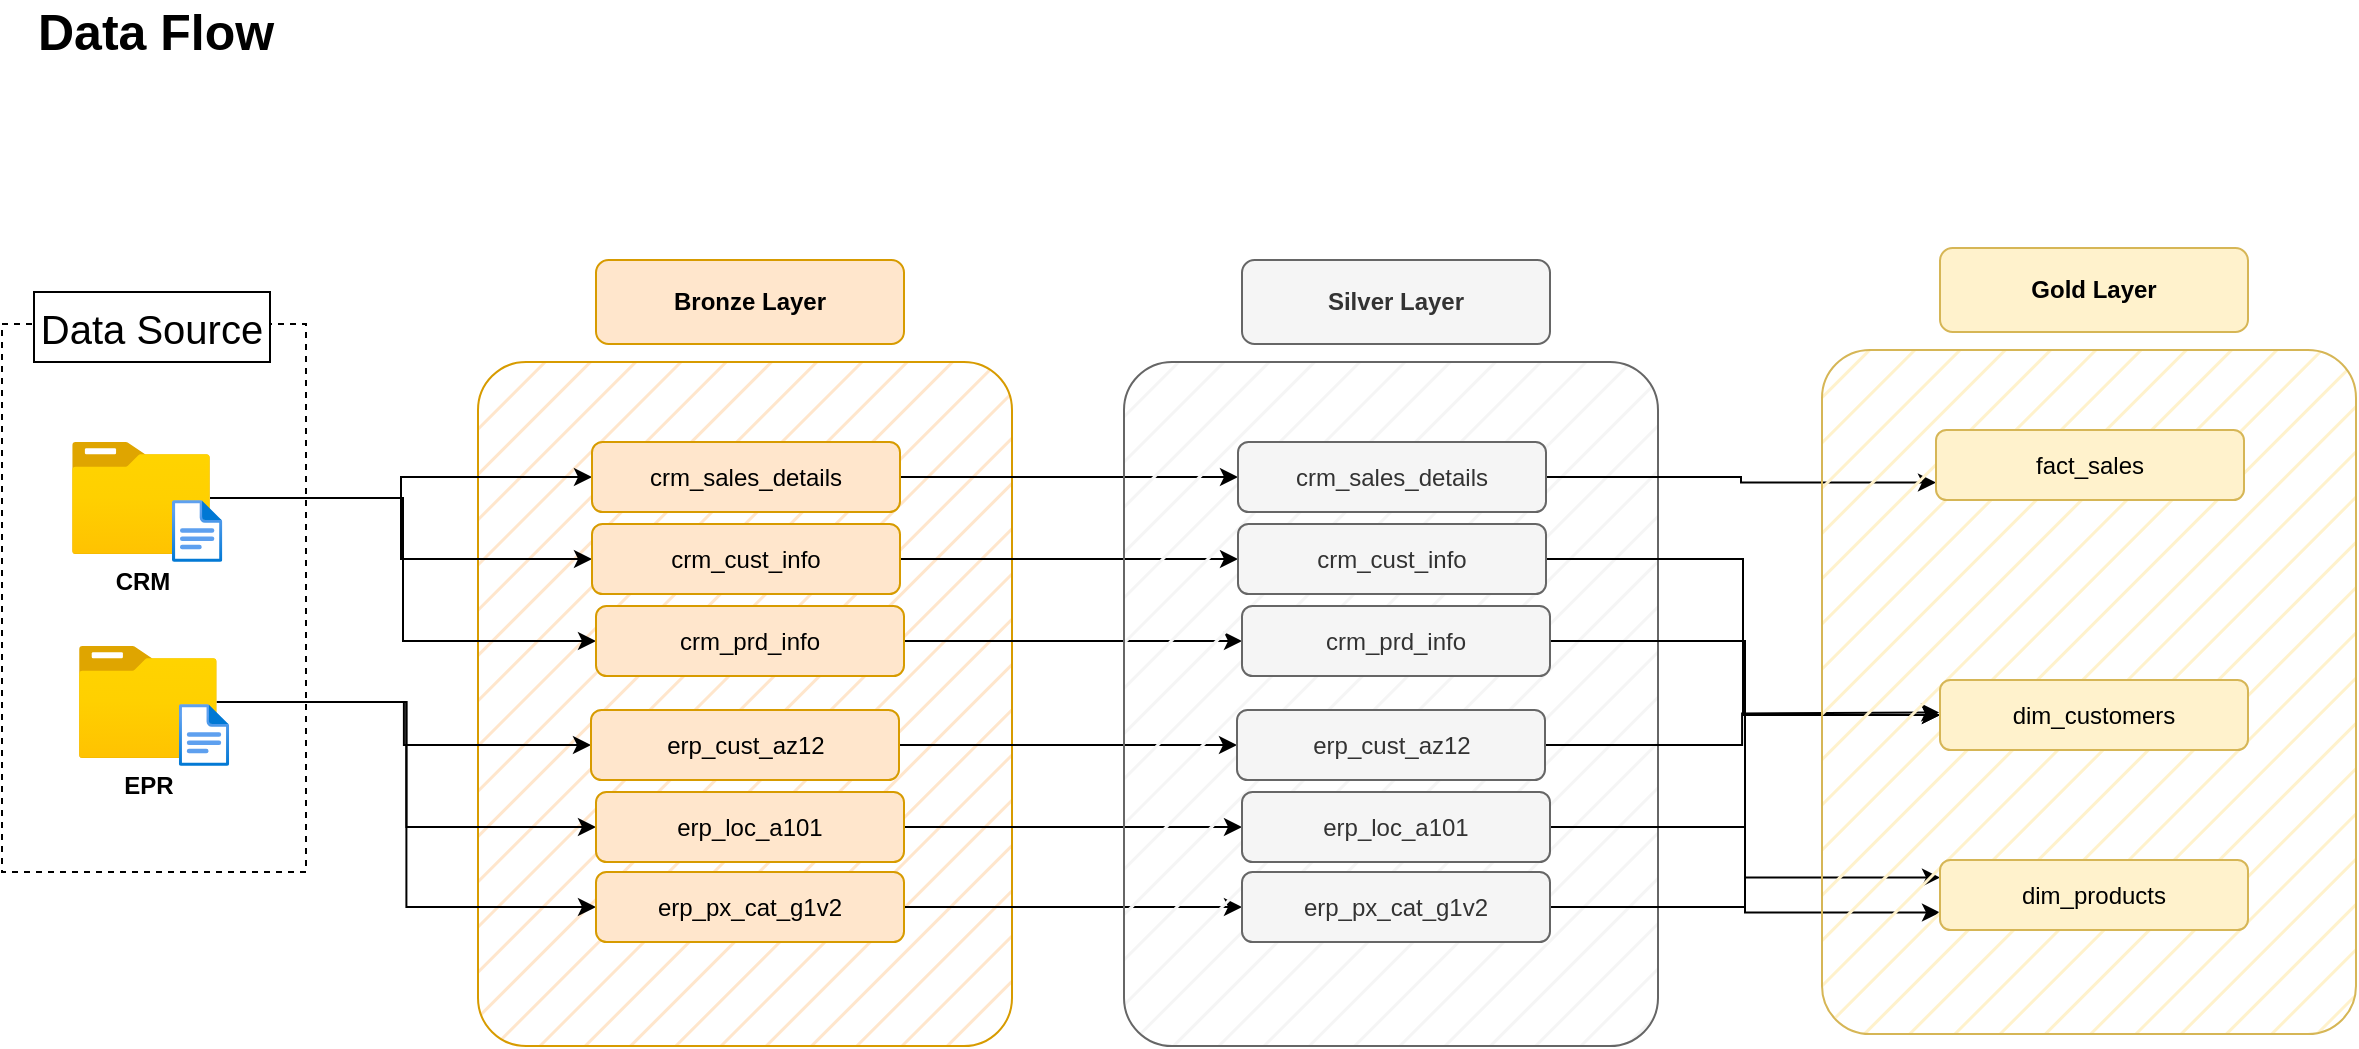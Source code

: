<mxfile version="28.1.2">
  <diagram name="Page-1" id="upxp7EPRKQ3henunpsbV">
    <mxGraphModel dx="1042" dy="786" grid="0" gridSize="10" guides="1" tooltips="1" connect="1" arrows="1" fold="1" page="1" pageScale="1" pageWidth="1200" pageHeight="1920" math="0" shadow="0">
      <root>
        <mxCell id="0" />
        <mxCell id="1" parent="0" />
        <mxCell id="VkHddjZ5G2J4paubyGJj-19" value="" style="rounded=1;whiteSpace=wrap;html=1;fillColor=#ffe6cc;strokeColor=#d79b00;fillStyle=hatch;arcSize=9;" parent="1" vertex="1">
          <mxGeometry x="289" y="236" width="267" height="342" as="geometry" />
        </mxCell>
        <mxCell id="VkHddjZ5G2J4paubyGJj-1" value="" style="rounded=0;whiteSpace=wrap;html=1;fillColor=none;dashed=1;strokeColor=#000000;" parent="1" vertex="1">
          <mxGeometry x="51" y="217" width="152" height="274" as="geometry" />
        </mxCell>
        <mxCell id="VkHddjZ5G2J4paubyGJj-2" value="&lt;font style=&quot;font-size: 20px;&quot;&gt;Data Source&lt;/font&gt;" style="rounded=0;whiteSpace=wrap;html=1;" parent="1" vertex="1">
          <mxGeometry x="67" y="201" width="118" height="35" as="geometry" />
        </mxCell>
        <mxCell id="VkHddjZ5G2J4paubyGJj-24" style="edgeStyle=orthogonalEdgeStyle;rounded=0;orthogonalLoop=1;jettySize=auto;html=1;entryX=0;entryY=0.5;entryDx=0;entryDy=0;" parent="1" source="VkHddjZ5G2J4paubyGJj-3" target="VkHddjZ5G2J4paubyGJj-14" edge="1">
          <mxGeometry relative="1" as="geometry" />
        </mxCell>
        <mxCell id="VkHddjZ5G2J4paubyGJj-25" style="edgeStyle=orthogonalEdgeStyle;rounded=0;orthogonalLoop=1;jettySize=auto;html=1;entryX=0;entryY=0.5;entryDx=0;entryDy=0;" parent="1" source="VkHddjZ5G2J4paubyGJj-3" target="VkHddjZ5G2J4paubyGJj-12" edge="1">
          <mxGeometry relative="1" as="geometry" />
        </mxCell>
        <mxCell id="VkHddjZ5G2J4paubyGJj-26" style="edgeStyle=orthogonalEdgeStyle;rounded=0;orthogonalLoop=1;jettySize=auto;html=1;entryX=0;entryY=0.5;entryDx=0;entryDy=0;" parent="1" source="VkHddjZ5G2J4paubyGJj-3" target="VkHddjZ5G2J4paubyGJj-15" edge="1">
          <mxGeometry relative="1" as="geometry" />
        </mxCell>
        <mxCell id="VkHddjZ5G2J4paubyGJj-3" value="&lt;b&gt;CRM&lt;/b&gt;" style="image;aspect=fixed;html=1;points=[];align=center;fontSize=12;image=img/lib/azure2/general/Folder_Blank.svg;" parent="1" vertex="1">
          <mxGeometry x="86" y="276" width="69" height="56.0" as="geometry" />
        </mxCell>
        <mxCell id="VkHddjZ5G2J4paubyGJj-4" value="" style="image;aspect=fixed;html=1;points=[];align=center;fontSize=12;image=img/lib/azure2/general/File.svg;" parent="1" vertex="1">
          <mxGeometry x="136" y="305" width="25.16" height="31" as="geometry" />
        </mxCell>
        <mxCell id="VkHddjZ5G2J4paubyGJj-27" style="edgeStyle=orthogonalEdgeStyle;rounded=0;orthogonalLoop=1;jettySize=auto;html=1;entryX=0;entryY=0.5;entryDx=0;entryDy=0;" parent="1" source="VkHddjZ5G2J4paubyGJj-5" target="VkHddjZ5G2J4paubyGJj-21" edge="1">
          <mxGeometry relative="1" as="geometry" />
        </mxCell>
        <mxCell id="VkHddjZ5G2J4paubyGJj-28" style="edgeStyle=orthogonalEdgeStyle;rounded=0;orthogonalLoop=1;jettySize=auto;html=1;entryX=0;entryY=0.5;entryDx=0;entryDy=0;" parent="1" source="VkHddjZ5G2J4paubyGJj-5" target="VkHddjZ5G2J4paubyGJj-20" edge="1">
          <mxGeometry relative="1" as="geometry" />
        </mxCell>
        <mxCell id="VkHddjZ5G2J4paubyGJj-29" style="edgeStyle=orthogonalEdgeStyle;rounded=0;orthogonalLoop=1;jettySize=auto;html=1;entryX=0;entryY=0.5;entryDx=0;entryDy=0;" parent="1" source="VkHddjZ5G2J4paubyGJj-5" target="VkHddjZ5G2J4paubyGJj-22" edge="1">
          <mxGeometry relative="1" as="geometry" />
        </mxCell>
        <mxCell id="VkHddjZ5G2J4paubyGJj-5" value="&lt;b&gt;EPR&lt;/b&gt;" style="image;aspect=fixed;html=1;points=[];align=center;fontSize=12;image=img/lib/azure2/general/Folder_Blank.svg;" parent="1" vertex="1">
          <mxGeometry x="89.42" y="378" width="69" height="56.0" as="geometry" />
        </mxCell>
        <mxCell id="VkHddjZ5G2J4paubyGJj-6" value="" style="image;aspect=fixed;html=1;points=[];align=center;fontSize=12;image=img/lib/azure2/general/File.svg;" parent="1" vertex="1">
          <mxGeometry x="139.42" y="407" width="25.16" height="31" as="geometry" />
        </mxCell>
        <mxCell id="kfWPlbeStHSegjxH6zww-9" style="edgeStyle=orthogonalEdgeStyle;rounded=0;orthogonalLoop=1;jettySize=auto;html=1;" parent="1" source="VkHddjZ5G2J4paubyGJj-12" target="kfWPlbeStHSegjxH6zww-2" edge="1">
          <mxGeometry relative="1" as="geometry" />
        </mxCell>
        <mxCell id="VkHddjZ5G2J4paubyGJj-12" value="crm_sales_details" style="rounded=1;whiteSpace=wrap;html=1;fillColor=#ffe6cc;strokeColor=#d79b00;" parent="1" vertex="1">
          <mxGeometry x="346" y="276" width="154" height="35" as="geometry" />
        </mxCell>
        <mxCell id="VkHddjZ5G2J4paubyGJj-10" value="&lt;b&gt;Bronze Layer&lt;/b&gt;" style="rounded=1;whiteSpace=wrap;html=1;fillColor=#ffe6cc;strokeColor=#d79b00;" parent="1" vertex="1">
          <mxGeometry x="348" y="185" width="154" height="42" as="geometry" />
        </mxCell>
        <mxCell id="kfWPlbeStHSegjxH6zww-12" style="edgeStyle=orthogonalEdgeStyle;rounded=0;orthogonalLoop=1;jettySize=auto;html=1;entryX=0;entryY=0.5;entryDx=0;entryDy=0;" parent="1" source="VkHddjZ5G2J4paubyGJj-14" target="kfWPlbeStHSegjxH6zww-4" edge="1">
          <mxGeometry relative="1" as="geometry" />
        </mxCell>
        <mxCell id="VkHddjZ5G2J4paubyGJj-14" value="crm_cust_info" style="rounded=1;whiteSpace=wrap;html=1;fillColor=#ffe6cc;strokeColor=#d79b00;" parent="1" vertex="1">
          <mxGeometry x="346" y="317" width="154" height="35" as="geometry" />
        </mxCell>
        <mxCell id="kfWPlbeStHSegjxH6zww-13" style="edgeStyle=orthogonalEdgeStyle;rounded=0;orthogonalLoop=1;jettySize=auto;html=1;entryX=0;entryY=0.5;entryDx=0;entryDy=0;" parent="1" source="VkHddjZ5G2J4paubyGJj-15" target="kfWPlbeStHSegjxH6zww-5" edge="1">
          <mxGeometry relative="1" as="geometry" />
        </mxCell>
        <mxCell id="VkHddjZ5G2J4paubyGJj-15" value="crm_prd_info" style="rounded=1;whiteSpace=wrap;html=1;fillColor=#ffe6cc;strokeColor=#d79b00;" parent="1" vertex="1">
          <mxGeometry x="348" y="358" width="154" height="35" as="geometry" />
        </mxCell>
        <mxCell id="kfWPlbeStHSegjxH6zww-14" style="edgeStyle=orthogonalEdgeStyle;rounded=0;orthogonalLoop=1;jettySize=auto;html=1;entryX=0;entryY=0.5;entryDx=0;entryDy=0;" parent="1" source="VkHddjZ5G2J4paubyGJj-20" target="kfWPlbeStHSegjxH6zww-6" edge="1">
          <mxGeometry relative="1" as="geometry" />
        </mxCell>
        <mxCell id="VkHddjZ5G2J4paubyGJj-20" value="erp_cust_az12" style="rounded=1;whiteSpace=wrap;html=1;fillColor=#ffe6cc;strokeColor=#d79b00;" parent="1" vertex="1">
          <mxGeometry x="345.5" y="410" width="154" height="35" as="geometry" />
        </mxCell>
        <mxCell id="kfWPlbeStHSegjxH6zww-15" style="edgeStyle=orthogonalEdgeStyle;rounded=0;orthogonalLoop=1;jettySize=auto;html=1;entryX=0;entryY=0.5;entryDx=0;entryDy=0;" parent="1" source="VkHddjZ5G2J4paubyGJj-21" target="kfWPlbeStHSegjxH6zww-7" edge="1">
          <mxGeometry relative="1" as="geometry" />
        </mxCell>
        <mxCell id="VkHddjZ5G2J4paubyGJj-21" value="erp_loc_a101" style="rounded=1;whiteSpace=wrap;html=1;fillColor=#ffe6cc;strokeColor=#d79b00;" parent="1" vertex="1">
          <mxGeometry x="348" y="451" width="154" height="35" as="geometry" />
        </mxCell>
        <mxCell id="kfWPlbeStHSegjxH6zww-17" style="edgeStyle=orthogonalEdgeStyle;rounded=0;orthogonalLoop=1;jettySize=auto;html=1;entryX=0;entryY=0.5;entryDx=0;entryDy=0;" parent="1" source="VkHddjZ5G2J4paubyGJj-22" target="kfWPlbeStHSegjxH6zww-8" edge="1">
          <mxGeometry relative="1" as="geometry" />
        </mxCell>
        <mxCell id="VkHddjZ5G2J4paubyGJj-22" value="erp_px_cat_g1v2" style="rounded=1;whiteSpace=wrap;html=1;fillColor=#ffe6cc;strokeColor=#d79b00;" parent="1" vertex="1">
          <mxGeometry x="348" y="491" width="154" height="35" as="geometry" />
        </mxCell>
        <mxCell id="VkHddjZ5G2J4paubyGJj-30" value="&lt;b&gt;&lt;font style=&quot;font-size: 25px;&quot;&gt;Data Flow&lt;/font&gt;&lt;/b&gt;" style="text;html=1;align=left;verticalAlign=middle;whiteSpace=wrap;rounded=0;" parent="1" vertex="1">
          <mxGeometry x="67" y="55" width="382" height="30" as="geometry" />
        </mxCell>
        <mxCell id="kfWPlbeStHSegjxH6zww-1" value="" style="rounded=1;whiteSpace=wrap;html=1;fillColor=#f5f5f5;strokeColor=#666666;fillStyle=hatch;arcSize=9;fontColor=#333333;" parent="1" vertex="1">
          <mxGeometry x="612" y="236" width="267" height="342" as="geometry" />
        </mxCell>
        <mxCell id="bv9WoI7aFfDlKmvujRWt-16" style="edgeStyle=orthogonalEdgeStyle;rounded=0;orthogonalLoop=1;jettySize=auto;html=1;entryX=0;entryY=0.75;entryDx=0;entryDy=0;" edge="1" parent="1" source="kfWPlbeStHSegjxH6zww-2" target="bv9WoI7aFfDlKmvujRWt-9">
          <mxGeometry relative="1" as="geometry" />
        </mxCell>
        <mxCell id="kfWPlbeStHSegjxH6zww-2" value="crm_sales_details" style="rounded=1;whiteSpace=wrap;html=1;fillColor=#f5f5f5;strokeColor=#666666;fontColor=#333333;" parent="1" vertex="1">
          <mxGeometry x="669" y="276" width="154" height="35" as="geometry" />
        </mxCell>
        <mxCell id="kfWPlbeStHSegjxH6zww-3" value="&lt;b&gt;Silver Layer&lt;/b&gt;" style="rounded=1;whiteSpace=wrap;html=1;fillColor=#f5f5f5;strokeColor=#666666;fontColor=#333333;" parent="1" vertex="1">
          <mxGeometry x="671" y="185" width="154" height="42" as="geometry" />
        </mxCell>
        <mxCell id="bv9WoI7aFfDlKmvujRWt-17" style="edgeStyle=orthogonalEdgeStyle;rounded=0;orthogonalLoop=1;jettySize=auto;html=1;entryX=0;entryY=0.5;entryDx=0;entryDy=0;" edge="1" parent="1" source="kfWPlbeStHSegjxH6zww-4" target="bv9WoI7aFfDlKmvujRWt-14">
          <mxGeometry relative="1" as="geometry" />
        </mxCell>
        <mxCell id="kfWPlbeStHSegjxH6zww-4" value="crm_cust_info" style="rounded=1;whiteSpace=wrap;html=1;fillColor=#f5f5f5;strokeColor=#666666;fontColor=#333333;" parent="1" vertex="1">
          <mxGeometry x="669" y="317" width="154" height="35" as="geometry" />
        </mxCell>
        <mxCell id="bv9WoI7aFfDlKmvujRWt-20" style="edgeStyle=orthogonalEdgeStyle;rounded=0;orthogonalLoop=1;jettySize=auto;html=1;entryX=0;entryY=0.75;entryDx=0;entryDy=0;" edge="1" parent="1" source="kfWPlbeStHSegjxH6zww-5" target="bv9WoI7aFfDlKmvujRWt-15">
          <mxGeometry relative="1" as="geometry" />
        </mxCell>
        <mxCell id="kfWPlbeStHSegjxH6zww-5" value="crm_prd_info" style="rounded=1;whiteSpace=wrap;html=1;fillColor=#f5f5f5;strokeColor=#666666;fontColor=#333333;" parent="1" vertex="1">
          <mxGeometry x="671" y="358" width="154" height="35" as="geometry" />
        </mxCell>
        <mxCell id="bv9WoI7aFfDlKmvujRWt-18" style="edgeStyle=orthogonalEdgeStyle;rounded=0;orthogonalLoop=1;jettySize=auto;html=1;" edge="1" parent="1" source="kfWPlbeStHSegjxH6zww-6">
          <mxGeometry relative="1" as="geometry">
            <mxPoint x="1019.6" y="411.2" as="targetPoint" />
          </mxGeometry>
        </mxCell>
        <mxCell id="kfWPlbeStHSegjxH6zww-6" value="erp_cust_az12" style="rounded=1;whiteSpace=wrap;html=1;fillColor=#f5f5f5;strokeColor=#666666;fontColor=#333333;" parent="1" vertex="1">
          <mxGeometry x="668.5" y="410" width="154" height="35" as="geometry" />
        </mxCell>
        <mxCell id="bv9WoI7aFfDlKmvujRWt-19" style="edgeStyle=orthogonalEdgeStyle;rounded=0;orthogonalLoop=1;jettySize=auto;html=1;entryX=0;entryY=0.5;entryDx=0;entryDy=0;" edge="1" parent="1" source="kfWPlbeStHSegjxH6zww-7" target="bv9WoI7aFfDlKmvujRWt-14">
          <mxGeometry relative="1" as="geometry" />
        </mxCell>
        <mxCell id="kfWPlbeStHSegjxH6zww-7" value="erp_loc_a101" style="rounded=1;whiteSpace=wrap;html=1;fillColor=#f5f5f5;strokeColor=#666666;fontColor=#333333;" parent="1" vertex="1">
          <mxGeometry x="671" y="451" width="154" height="35" as="geometry" />
        </mxCell>
        <mxCell id="bv9WoI7aFfDlKmvujRWt-21" style="edgeStyle=orthogonalEdgeStyle;rounded=0;orthogonalLoop=1;jettySize=auto;html=1;entryX=0;entryY=0.25;entryDx=0;entryDy=0;" edge="1" parent="1" source="kfWPlbeStHSegjxH6zww-8" target="bv9WoI7aFfDlKmvujRWt-15">
          <mxGeometry relative="1" as="geometry" />
        </mxCell>
        <mxCell id="kfWPlbeStHSegjxH6zww-8" value="erp_px_cat_g1v2" style="rounded=1;whiteSpace=wrap;html=1;fillColor=#f5f5f5;strokeColor=#666666;fontColor=#333333;" parent="1" vertex="1">
          <mxGeometry x="671" y="491" width="154" height="35" as="geometry" />
        </mxCell>
        <mxCell id="bv9WoI7aFfDlKmvujRWt-8" value="" style="rounded=1;whiteSpace=wrap;html=1;fillColor=#fff2cc;strokeColor=#d6b656;fillStyle=hatch;arcSize=9;" vertex="1" parent="1">
          <mxGeometry x="961" y="230" width="267" height="342" as="geometry" />
        </mxCell>
        <mxCell id="bv9WoI7aFfDlKmvujRWt-9" value="fact_sales" style="rounded=1;whiteSpace=wrap;html=1;fillColor=#fff2cc;strokeColor=#d6b656;" vertex="1" parent="1">
          <mxGeometry x="1018" y="270" width="154" height="35" as="geometry" />
        </mxCell>
        <mxCell id="bv9WoI7aFfDlKmvujRWt-10" value="&lt;b&gt;Gold Layer&lt;/b&gt;" style="rounded=1;whiteSpace=wrap;html=1;fillColor=#fff2cc;strokeColor=#d6b656;" vertex="1" parent="1">
          <mxGeometry x="1020" y="179" width="154" height="42" as="geometry" />
        </mxCell>
        <mxCell id="bv9WoI7aFfDlKmvujRWt-14" value="dim_customers" style="rounded=1;whiteSpace=wrap;html=1;fillColor=#fff2cc;strokeColor=#d6b656;" vertex="1" parent="1">
          <mxGeometry x="1020" y="395" width="154" height="35" as="geometry" />
        </mxCell>
        <mxCell id="bv9WoI7aFfDlKmvujRWt-15" value="dim_products" style="rounded=1;whiteSpace=wrap;html=1;fillColor=#fff2cc;strokeColor=#d6b656;" vertex="1" parent="1">
          <mxGeometry x="1020" y="485" width="154" height="35" as="geometry" />
        </mxCell>
      </root>
    </mxGraphModel>
  </diagram>
</mxfile>
